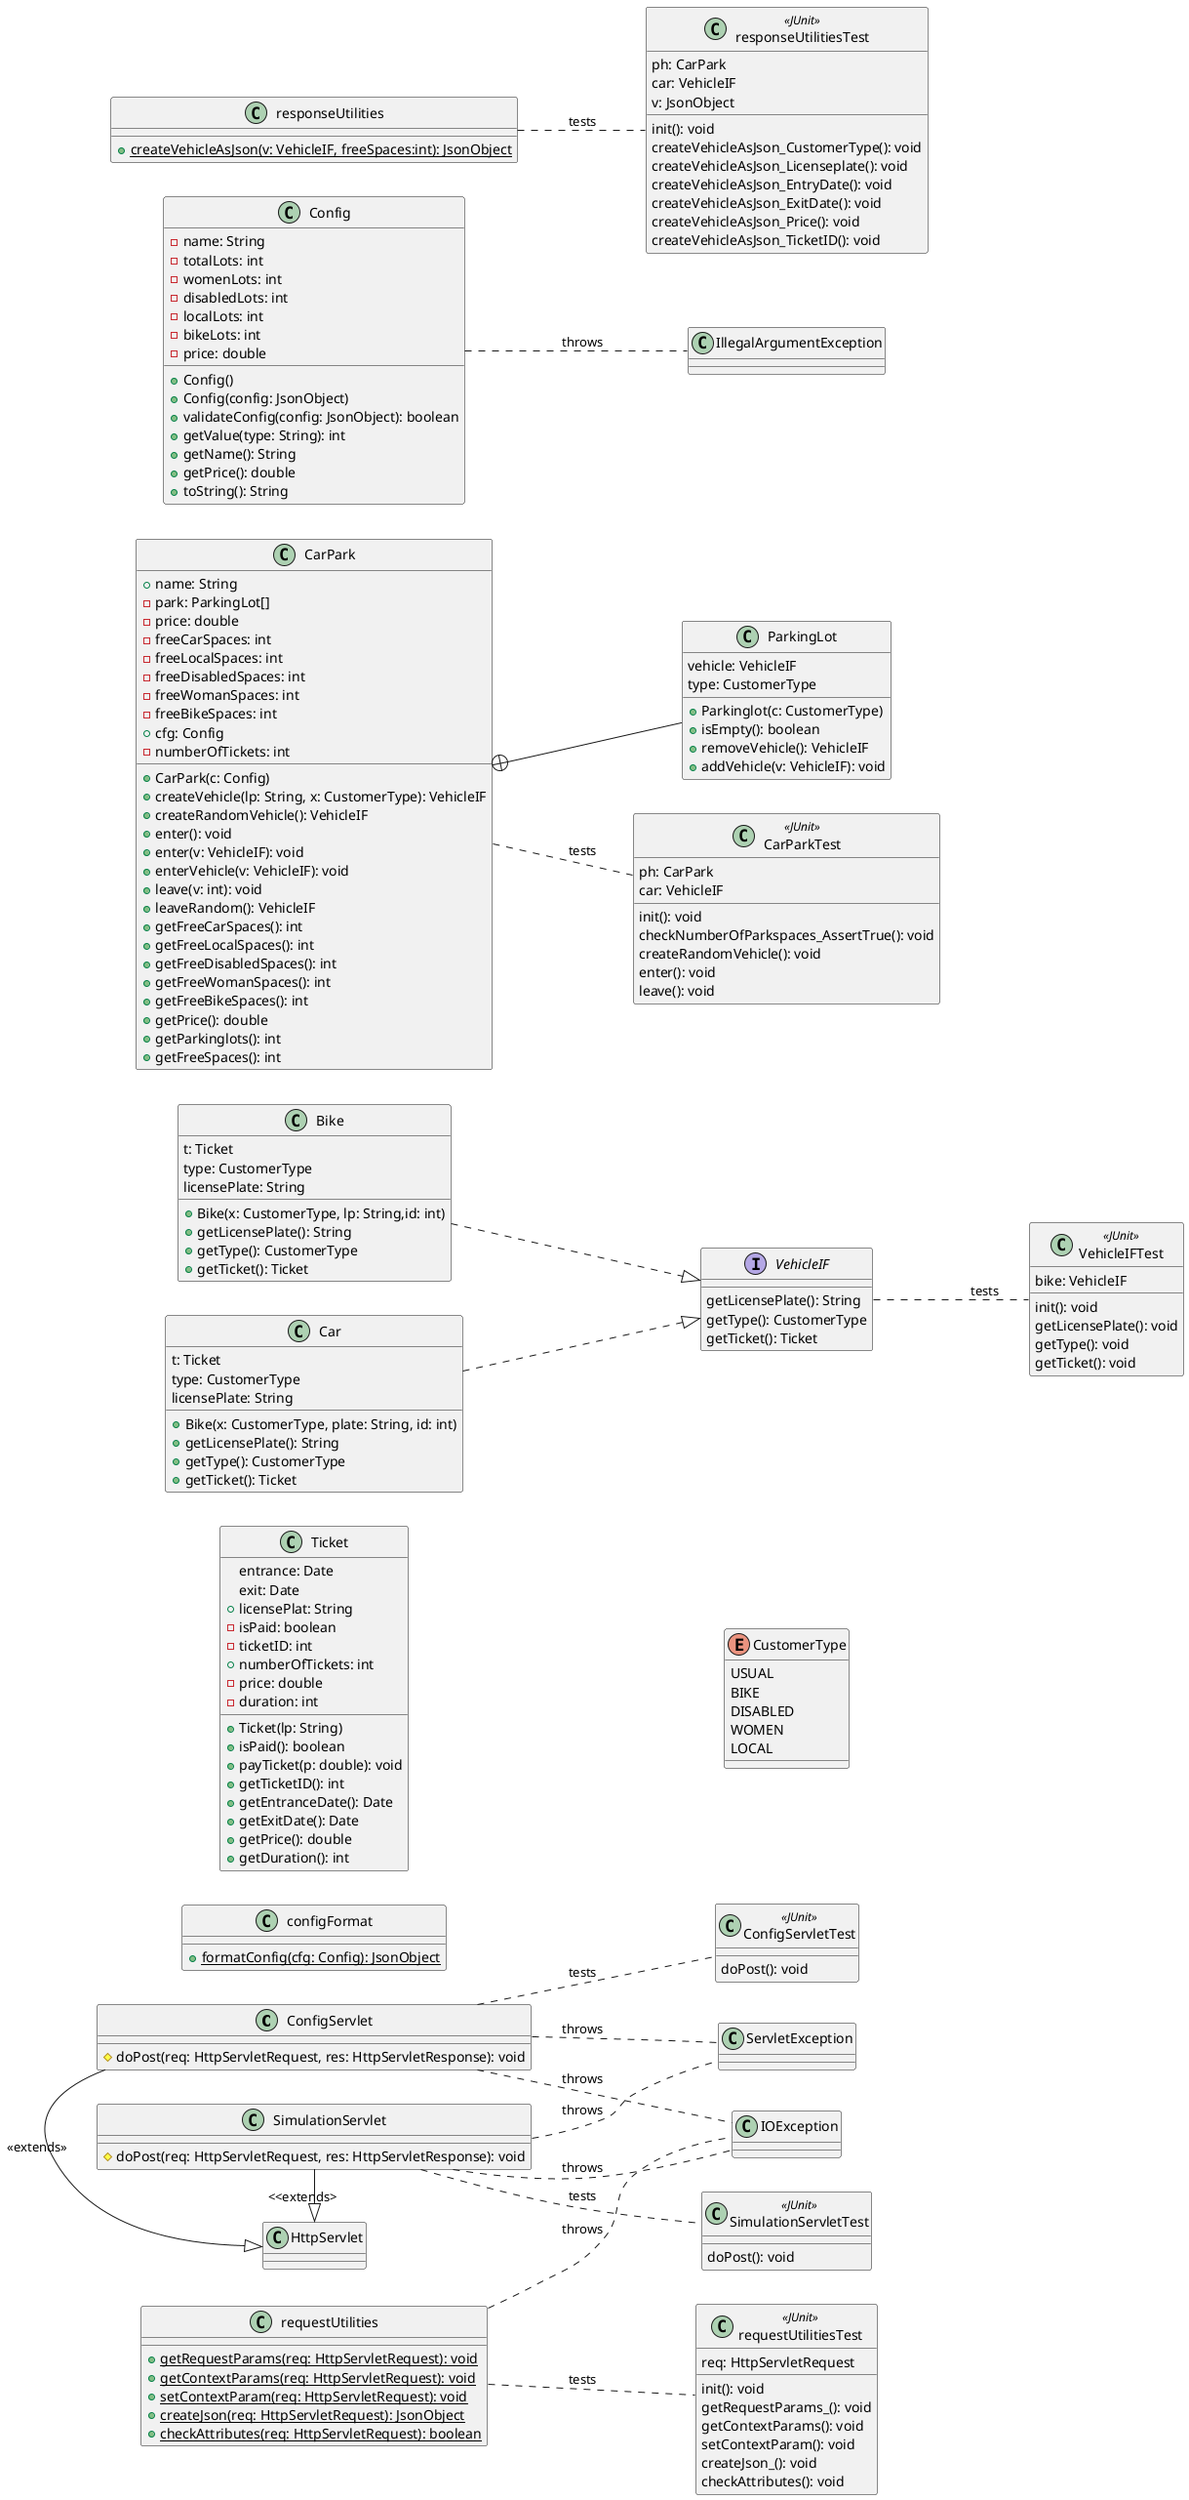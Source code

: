 /**
*Author: Joshua Bäuml
*/

@startuml
left to right direction

class ConfigServlet{
    #doPost(req: HttpServletRequest, res: HttpServletResponse): void
}

class SimulationServlet{
    #doPost(req: HttpServletRequest, res: HttpServletResponse): void

}

interface VehicleIF{
    getLicensePlate(): String
    getType(): CustomerType
    getTicket(): Ticket
}

class Bike{

    t: Ticket
    type: CustomerType
    licensePlate: String

    +Bike(x: CustomerType, lp: String,id: int)
    +getLicensePlate(): String
    +getType(): CustomerType
    +getTicket(): Ticket
}


class Car{
        t: Ticket
        type: CustomerType
        licensePlate: String

        +Bike(x: CustomerType, plate: String, id: int)
        +getLicensePlate(): String
        +getType(): CustomerType
        +getTicket(): Ticket
}

class CarPark{
    +name: String
    -park: ParkingLot[]
    -price: double
    -freeCarSpaces: int
    -freeLocalSpaces: int
    -freeDisabledSpaces: int
    -freeWomanSpaces: int
    -freeBikeSpaces: int
    +cfg: Config
    -numberOfTickets: int

    +CarPark(c: Config)
    +createVehicle(lp: String, x: CustomerType): VehicleIF
    +createRandomVehicle(): VehicleIF
    +enter(): void
    +enter(v: VehicleIF): void
    +enterVehicle(v: VehicleIF): void
    +leave(v: int): void
    +leaveRandom(): VehicleIF
    +getFreeCarSpaces(): int
    +getFreeLocalSpaces(): int
    +getFreeDisabledSpaces(): int
    +getFreeWomanSpaces(): int
    +getFreeBikeSpaces(): int
    +getPrice(): double
    +getParkinglots(): int
    +getFreeSpaces(): int

}

class ParkingLot{
    vehicle: VehicleIF
    type: CustomerType

    +Parkinglot(c: CustomerType)
    +isEmpty(): boolean
    +removeVehicle(): VehicleIF
    +addVehicle(v: VehicleIF): void
}


class Config{
    -name: String
    -totalLots: int
    -womenLots: int
    -disabledLots: int
    -localLots: int
    -bikeLots: int
    -price: double

    +Config()
    +Config(config: JsonObject)
    +validateConfig(config: JsonObject): boolean
    +getValue(type: String): int
    +getName(): String
    +getPrice(): double
    +toString(): String
}

class Ticket{
    entrance: Date
    exit: Date
    +licensePlat: String
    -isPaid: boolean
    -ticketID: int
    +numberOfTickets: int
    -price: double
    -duration: int

    +Ticket(lp: String)
    +isPaid(): boolean
    +payTicket(p: double): void
    +getTicketID(): int
    +getEntranceDate(): Date
    +getExitDate(): Date
    +getPrice(): double
    +getDuration(): int

}

class configFormat{
    {static}+ formatConfig(cfg: Config): JsonObject
}

enum CustomerType{
    USUAL
    BIKE
    DISABLED
    WOMEN
    LOCAL
}

class requestUtilities{
    {static}+getRequestParams(req: HttpServletRequest): void
    {static}+getContextParams(req: HttpServletRequest): void
    {static}+setContextParam(req: HttpServletRequest): void
    {static}+createJson(req: HttpServletRequest): JsonObject
    {static}+checkAttributes(req: HttpServletRequest): boolean
}

class responseUtilities{
    {static}+createVehicleAsJson(v: VehicleIF, freeSpaces:int): JsonObject
}

class ConfigServletTest <<JUnit>>{
    doPost(): void
}

class requestUtilitiesTest <<JUnit>>{
    req: HttpServletRequest

    init(): void
    getRequestParams_(): void
    getContextParams(): void
    setContextParam(): void
    createJson_(): void
    checkAttributes(): void
}

class responseUtilitiesTest <<JUnit>>{
    ph: CarPark
    car: VehicleIF
    v: JsonObject

    init(): void
    createVehicleAsJson_CustomerType(): void
    createVehicleAsJson_Licenseplate(): void
    createVehicleAsJson_EntryDate(): void
    createVehicleAsJson_ExitDate(): void
    createVehicleAsJson_Price(): void
    createVehicleAsJson_TicketID(): void
}

class SimulationServletTest <<JUnit>>{
    doPost(): void
}

class CarParkTest <<JUnit>>{
    ph: CarPark
    car: VehicleIF

    init(): void
    checkNumberOfParkspaces_AssertTrue(): void
    createRandomVehicle(): void
    enter(): void
    leave(): void


}

class VehicleIFTest <<JUnit>>{
    bike: VehicleIF

    init(): void
    getLicensePlate(): void
    getType(): void
    getTicket(): void
}

class ServletException
class IOException
class IllegalArgumentException
class HttpServlet


ConfigServlet .. ServletException : throws
ConfigServlet .. IOException : throws
ConfigServlet -|> HttpServlet : <<extends>>

SimulationServlet .. ServletException: throws
SimulationServlet .. IOException: throws
SimulationServlet -|> HttpServlet: <<extends>

requestUtilities .. IOException: throws

Config .. IllegalArgumentException: throws

Bike ..|> VehicleIF
Car ..|> VehicleIF

CarPark +-- ParkingLot

VehicleIF .. VehicleIFTest: tests
CarPark .. CarParkTest: tests
requestUtilities .. requestUtilitiesTest: tests
responseUtilities .. responseUtilitiesTest: tests
ConfigServlet .. ConfigServletTest: tests
SimulationServlet .. SimulationServletTest: tests


@enduml